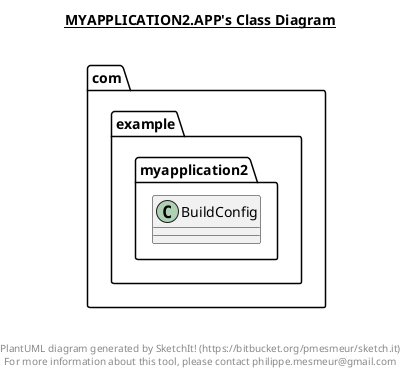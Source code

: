 @startuml

title __MYAPPLICATION2.APP's Class Diagram__\n

  namespace com.example.myapplication2 {
    class com.example.myapplication2.BuildConfig {
    }
  }
  



right footer


PlantUML diagram generated by SketchIt! (https://bitbucket.org/pmesmeur/sketch.it)
For more information about this tool, please contact philippe.mesmeur@gmail.com
endfooter

@enduml
